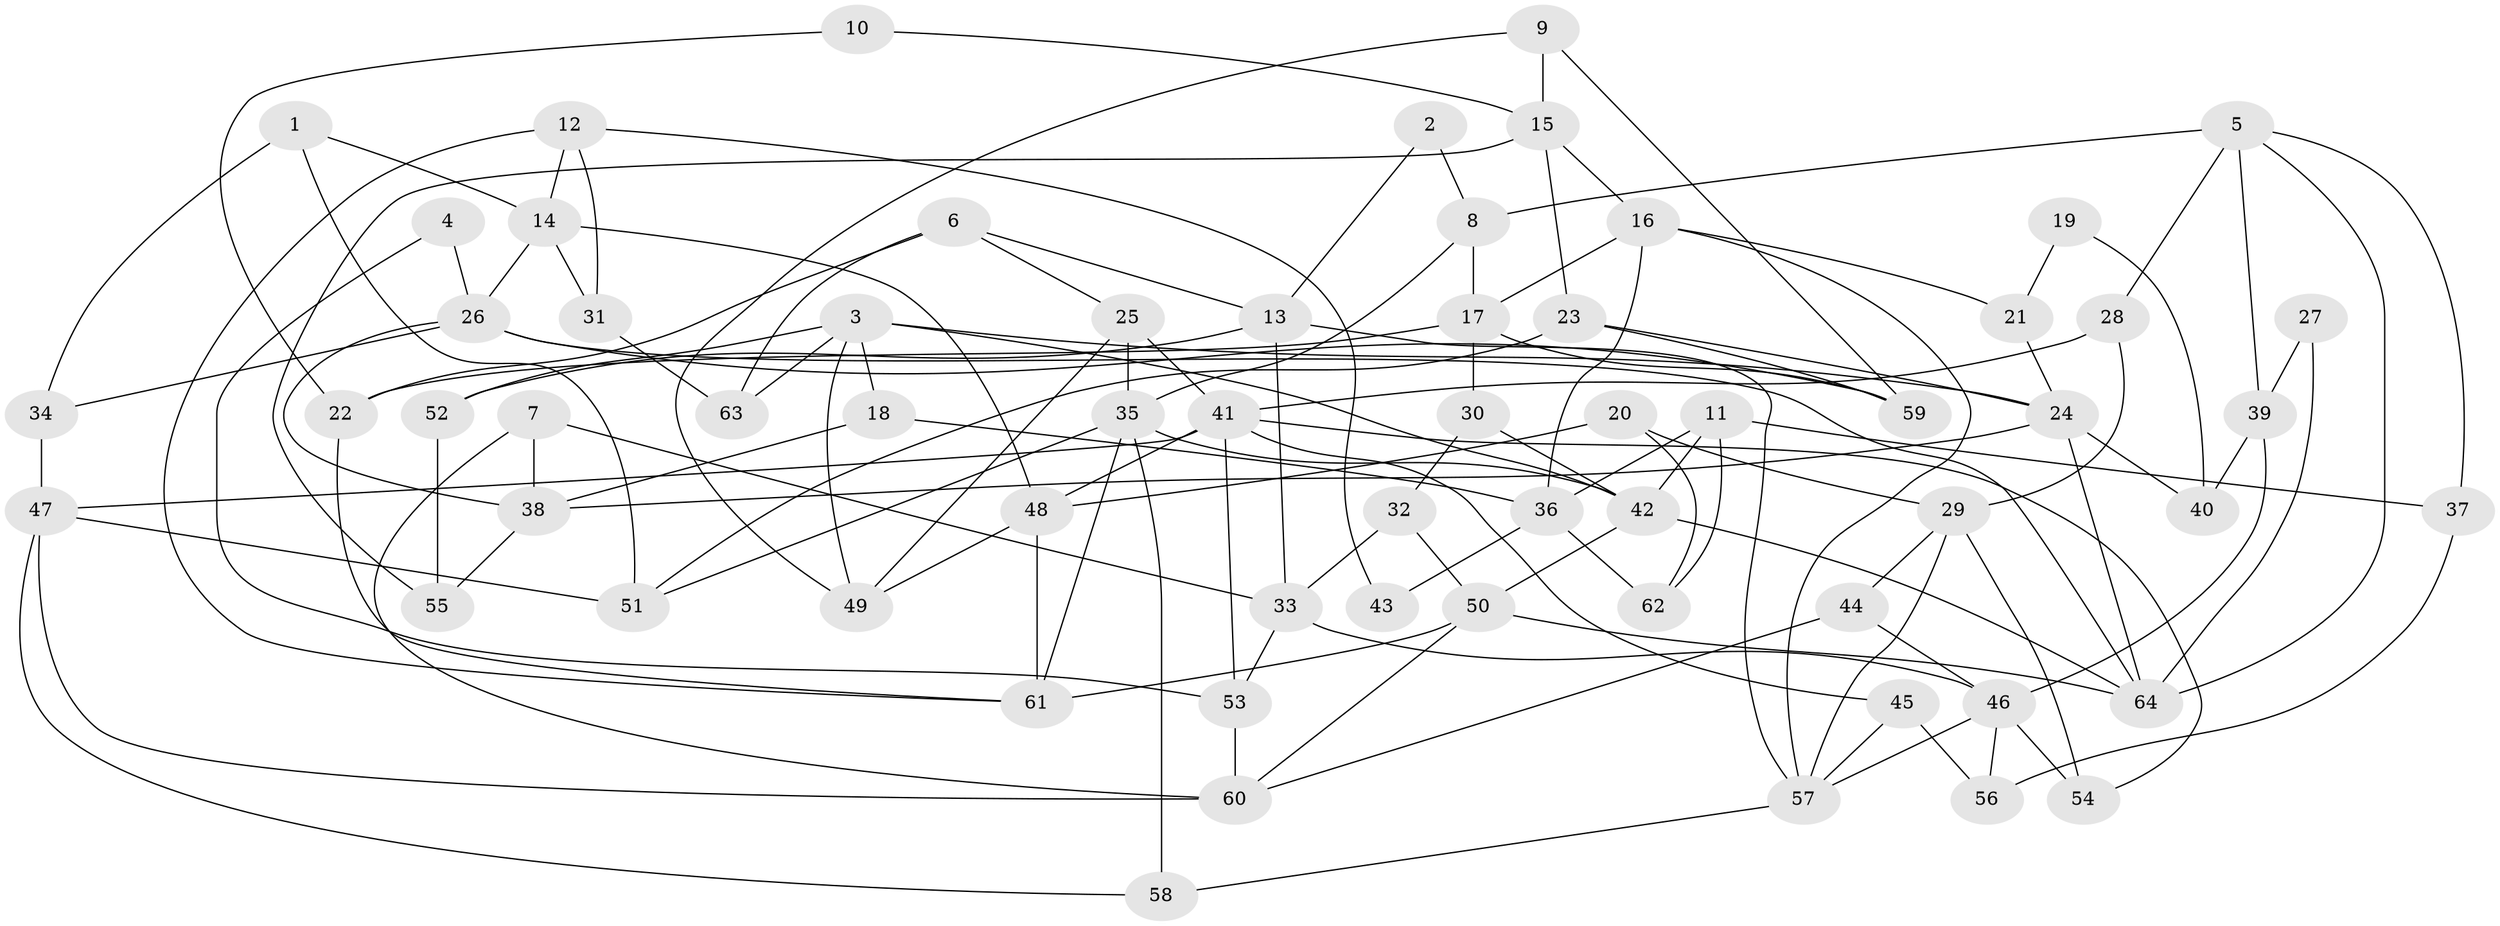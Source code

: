 // coarse degree distribution, {5: 0.13157894736842105, 8: 0.07894736842105263, 6: 0.21052631578947367, 7: 0.07894736842105263, 3: 0.23684210526315788, 2: 0.05263157894736842, 4: 0.13157894736842105, 9: 0.07894736842105263}
// Generated by graph-tools (version 1.1) at 2025/24/03/03/25 07:24:03]
// undirected, 64 vertices, 128 edges
graph export_dot {
graph [start="1"]
  node [color=gray90,style=filled];
  1;
  2;
  3;
  4;
  5;
  6;
  7;
  8;
  9;
  10;
  11;
  12;
  13;
  14;
  15;
  16;
  17;
  18;
  19;
  20;
  21;
  22;
  23;
  24;
  25;
  26;
  27;
  28;
  29;
  30;
  31;
  32;
  33;
  34;
  35;
  36;
  37;
  38;
  39;
  40;
  41;
  42;
  43;
  44;
  45;
  46;
  47;
  48;
  49;
  50;
  51;
  52;
  53;
  54;
  55;
  56;
  57;
  58;
  59;
  60;
  61;
  62;
  63;
  64;
  1 -- 34;
  1 -- 14;
  1 -- 51;
  2 -- 13;
  2 -- 8;
  3 -- 42;
  3 -- 49;
  3 -- 18;
  3 -- 24;
  3 -- 52;
  3 -- 63;
  4 -- 26;
  4 -- 53;
  5 -- 28;
  5 -- 37;
  5 -- 8;
  5 -- 39;
  5 -- 64;
  6 -- 25;
  6 -- 13;
  6 -- 22;
  6 -- 63;
  7 -- 60;
  7 -- 38;
  7 -- 33;
  8 -- 17;
  8 -- 35;
  9 -- 15;
  9 -- 49;
  9 -- 59;
  10 -- 22;
  10 -- 15;
  11 -- 36;
  11 -- 42;
  11 -- 37;
  11 -- 62;
  12 -- 61;
  12 -- 14;
  12 -- 31;
  12 -- 43;
  13 -- 33;
  13 -- 52;
  13 -- 57;
  14 -- 26;
  14 -- 31;
  14 -- 48;
  15 -- 16;
  15 -- 23;
  15 -- 55;
  16 -- 57;
  16 -- 17;
  16 -- 21;
  16 -- 36;
  17 -- 22;
  17 -- 59;
  17 -- 30;
  18 -- 38;
  18 -- 36;
  19 -- 40;
  19 -- 21;
  20 -- 48;
  20 -- 62;
  20 -- 29;
  21 -- 24;
  22 -- 61;
  23 -- 51;
  23 -- 24;
  23 -- 59;
  24 -- 64;
  24 -- 38;
  24 -- 40;
  25 -- 41;
  25 -- 35;
  25 -- 49;
  26 -- 59;
  26 -- 64;
  26 -- 34;
  26 -- 38;
  27 -- 64;
  27 -- 39;
  28 -- 29;
  28 -- 41;
  29 -- 44;
  29 -- 54;
  29 -- 57;
  30 -- 42;
  30 -- 32;
  31 -- 63;
  32 -- 50;
  32 -- 33;
  33 -- 46;
  33 -- 53;
  34 -- 47;
  35 -- 58;
  35 -- 42;
  35 -- 51;
  35 -- 61;
  36 -- 43;
  36 -- 62;
  37 -- 56;
  38 -- 55;
  39 -- 46;
  39 -- 40;
  41 -- 54;
  41 -- 47;
  41 -- 45;
  41 -- 48;
  41 -- 53;
  42 -- 50;
  42 -- 64;
  44 -- 60;
  44 -- 46;
  45 -- 57;
  45 -- 56;
  46 -- 57;
  46 -- 54;
  46 -- 56;
  47 -- 60;
  47 -- 51;
  47 -- 58;
  48 -- 49;
  48 -- 61;
  50 -- 64;
  50 -- 61;
  50 -- 60;
  52 -- 55;
  53 -- 60;
  57 -- 58;
}

